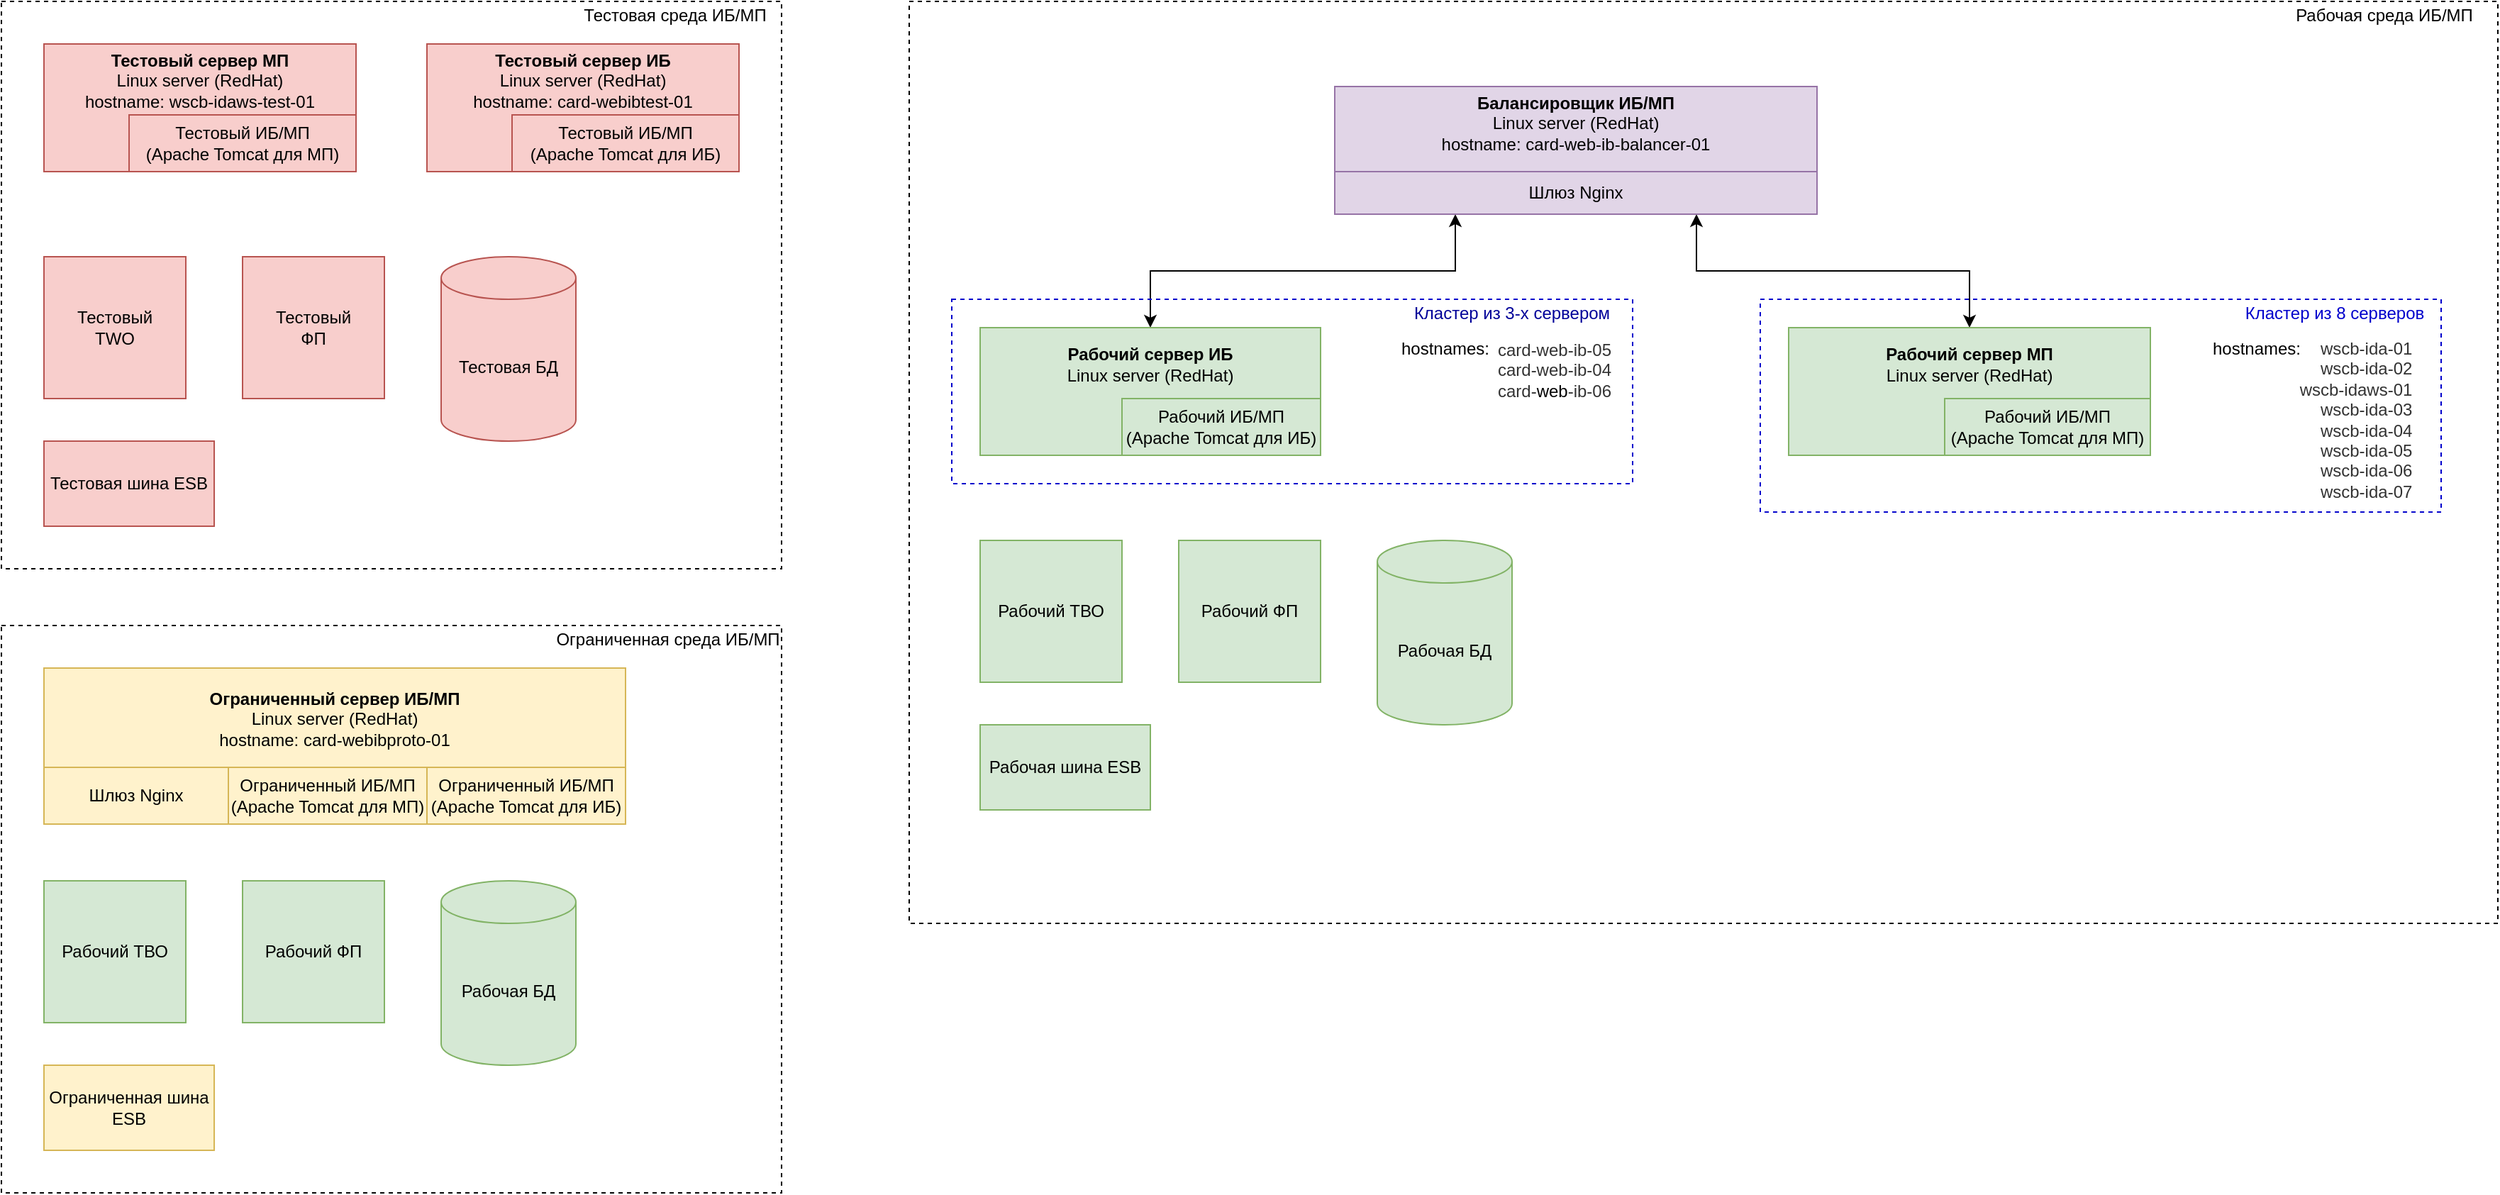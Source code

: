 <mxfile version="14.3.0" type="github">
  <diagram id="bkIrbYCUFtskOAz2RRMg" name="Страница 1">
    <mxGraphModel dx="1038" dy="547" grid="1" gridSize="10" guides="1" tooltips="1" connect="1" arrows="1" fold="1" page="1" pageScale="1" pageWidth="850" pageHeight="1100" math="0" shadow="0">
      <root>
        <mxCell id="0" />
        <mxCell id="1" parent="0" />
        <mxCell id="FEqSk5BftyKJ4e-EXbev-33" value="" style="rounded=0;whiteSpace=wrap;html=1;dashed=1;shadow=0;glass=0;" parent="1" vertex="1">
          <mxGeometry x="680" y="40" width="1120" height="650" as="geometry" />
        </mxCell>
        <mxCell id="FEqSk5BftyKJ4e-EXbev-1" value="" style="rounded=0;whiteSpace=wrap;html=1;dashed=1;shadow=0;glass=0;" parent="1" vertex="1">
          <mxGeometry x="40" y="40" width="550" height="400" as="geometry" />
        </mxCell>
        <mxCell id="FEqSk5BftyKJ4e-EXbev-2" value="Тестовая среда ИБ/МП" style="text;html=1;strokeColor=none;fillColor=none;align=center;verticalAlign=middle;whiteSpace=wrap;rounded=0;shadow=0;glass=0;dashed=1;" parent="1" vertex="1">
          <mxGeometry x="440" y="40" width="150" height="20" as="geometry" />
        </mxCell>
        <mxCell id="FEqSk5BftyKJ4e-EXbev-3" value="&lt;b&gt;Тестовый сервер МП&lt;/b&gt;&lt;br&gt;Linux server (RedHat)&lt;br&gt;hostname: wscb-idaws-test-01" style="rounded=0;whiteSpace=wrap;html=1;shadow=0;glass=0;spacingBottom=38;fillColor=#f8cecc;strokeColor=#b85450;" parent="1" vertex="1">
          <mxGeometry x="70" y="70" width="220" height="90" as="geometry" />
        </mxCell>
        <mxCell id="FEqSk5BftyKJ4e-EXbev-4" value="Тестовый ИБ/МП&lt;br&gt;(Apache Tomcat для МП)" style="rounded=0;whiteSpace=wrap;html=1;shadow=0;glass=0;fillColor=#f8cecc;strokeColor=#b85450;" parent="1" vertex="1">
          <mxGeometry x="130" y="120" width="160" height="40" as="geometry" />
        </mxCell>
        <mxCell id="FEqSk5BftyKJ4e-EXbev-6" value="Тестовый&lt;br&gt;TWO" style="whiteSpace=wrap;html=1;aspect=fixed;shadow=0;glass=0;fillColor=#f8cecc;strokeColor=#b85450;" parent="1" vertex="1">
          <mxGeometry x="70" y="220" width="100" height="100" as="geometry" />
        </mxCell>
        <mxCell id="FEqSk5BftyKJ4e-EXbev-7" value="Тестовый&lt;br&gt;ФП" style="whiteSpace=wrap;html=1;aspect=fixed;shadow=0;glass=0;fillColor=#f8cecc;strokeColor=#b85450;" parent="1" vertex="1">
          <mxGeometry x="210" y="220" width="100" height="100" as="geometry" />
        </mxCell>
        <mxCell id="FEqSk5BftyKJ4e-EXbev-8" value="Тестовая шина ESB" style="rounded=0;whiteSpace=wrap;html=1;shadow=0;glass=0;fillColor=#f8cecc;strokeColor=#b85450;" parent="1" vertex="1">
          <mxGeometry x="70" y="350" width="120" height="60" as="geometry" />
        </mxCell>
        <mxCell id="FEqSk5BftyKJ4e-EXbev-9" value="Тестовая БД" style="shape=cylinder3;whiteSpace=wrap;html=1;boundedLbl=1;backgroundOutline=1;size=15;shadow=0;glass=0;fillColor=#f8cecc;strokeColor=#b85450;" parent="1" vertex="1">
          <mxGeometry x="350" y="220" width="95" height="130" as="geometry" />
        </mxCell>
        <mxCell id="FEqSk5BftyKJ4e-EXbev-18" value="&lt;b&gt;Тестовый сервер ИБ&lt;/b&gt;&lt;br&gt;Linux server (RedHat)&lt;br&gt;hostname: card-webibtest-01" style="rounded=0;whiteSpace=wrap;html=1;shadow=0;glass=0;spacingBottom=38;fillColor=#f8cecc;strokeColor=#b85450;" parent="1" vertex="1">
          <mxGeometry x="340" y="70" width="220" height="90" as="geometry" />
        </mxCell>
        <mxCell id="FEqSk5BftyKJ4e-EXbev-19" value="Тестовый ИБ/МП&lt;br&gt;(Apache Tomcat для ИБ)" style="rounded=0;whiteSpace=wrap;html=1;shadow=0;glass=0;fillColor=#f8cecc;strokeColor=#b85450;" parent="1" vertex="1">
          <mxGeometry x="400" y="120" width="160" height="40" as="geometry" />
        </mxCell>
        <mxCell id="FEqSk5BftyKJ4e-EXbev-21" value="" style="rounded=0;whiteSpace=wrap;html=1;dashed=1;shadow=0;glass=0;" parent="1" vertex="1">
          <mxGeometry x="40" y="480" width="550" height="400" as="geometry" />
        </mxCell>
        <mxCell id="FEqSk5BftyKJ4e-EXbev-22" value="Ограниченная среда ИБ/МП" style="text;html=1;strokeColor=none;fillColor=none;align=center;verticalAlign=middle;whiteSpace=wrap;rounded=0;shadow=0;glass=0;dashed=1;" parent="1" vertex="1">
          <mxGeometry x="430" y="480" width="160" height="20" as="geometry" />
        </mxCell>
        <mxCell id="FEqSk5BftyKJ4e-EXbev-23" value="&lt;b&gt;Ограниченный сервер ИБ/МП&lt;/b&gt;&lt;br&gt;Linux server (RedHat)&lt;br&gt;hostname: card-webibproto-01" style="rounded=0;whiteSpace=wrap;html=1;shadow=0;glass=0;spacingBottom=38;fillColor=#fff2cc;strokeColor=#d6b656;" parent="1" vertex="1">
          <mxGeometry x="70" y="510" width="410" height="110" as="geometry" />
        </mxCell>
        <mxCell id="FEqSk5BftyKJ4e-EXbev-24" value="Ограниченный ИБ/МП&lt;br&gt;(Apache Tomcat для МП)" style="rounded=0;whiteSpace=wrap;html=1;shadow=0;glass=0;fillColor=#fff2cc;strokeColor=#d6b656;" parent="1" vertex="1">
          <mxGeometry x="200" y="580" width="140" height="40" as="geometry" />
        </mxCell>
        <mxCell id="FEqSk5BftyKJ4e-EXbev-25" value="Рабочий ТВО" style="whiteSpace=wrap;html=1;aspect=fixed;shadow=0;glass=0;fillColor=#d5e8d4;strokeColor=#82b366;" parent="1" vertex="1">
          <mxGeometry x="70" y="660" width="100" height="100" as="geometry" />
        </mxCell>
        <mxCell id="FEqSk5BftyKJ4e-EXbev-26" value="Рабочий ФП" style="whiteSpace=wrap;html=1;aspect=fixed;shadow=0;glass=0;fillColor=#d5e8d4;strokeColor=#82b366;" parent="1" vertex="1">
          <mxGeometry x="210" y="660" width="100" height="100" as="geometry" />
        </mxCell>
        <mxCell id="FEqSk5BftyKJ4e-EXbev-27" value="Ограниченная шина ESB" style="rounded=0;whiteSpace=wrap;html=1;shadow=0;glass=0;fillColor=#fff2cc;strokeColor=#d6b656;" parent="1" vertex="1">
          <mxGeometry x="70" y="790" width="120" height="60" as="geometry" />
        </mxCell>
        <mxCell id="FEqSk5BftyKJ4e-EXbev-28" value="Рабочая БД" style="shape=cylinder3;whiteSpace=wrap;html=1;boundedLbl=1;backgroundOutline=1;size=15;shadow=0;glass=0;fillColor=#d5e8d4;strokeColor=#82b366;" parent="1" vertex="1">
          <mxGeometry x="350" y="660" width="95" height="130" as="geometry" />
        </mxCell>
        <mxCell id="FEqSk5BftyKJ4e-EXbev-31" value="Ограниченный ИБ/МП&lt;br&gt;(Apache Tomcat для ИБ)" style="rounded=0;whiteSpace=wrap;html=1;shadow=0;glass=0;fillColor=#fff2cc;strokeColor=#d6b656;" parent="1" vertex="1">
          <mxGeometry x="340" y="580" width="140" height="40" as="geometry" />
        </mxCell>
        <mxCell id="FEqSk5BftyKJ4e-EXbev-34" value="Рабочая среда ИБ/МП" style="text;html=1;strokeColor=none;fillColor=none;align=center;verticalAlign=middle;whiteSpace=wrap;rounded=0;shadow=0;glass=0;dashed=1;" parent="1" vertex="1">
          <mxGeometry x="1640" y="40" width="160" height="20" as="geometry" />
        </mxCell>
        <mxCell id="FEqSk5BftyKJ4e-EXbev-37" value="Рабочий ТВО" style="whiteSpace=wrap;html=1;aspect=fixed;shadow=0;glass=0;fillColor=#d5e8d4;strokeColor=#82b366;" parent="1" vertex="1">
          <mxGeometry x="730" y="420" width="100" height="100" as="geometry" />
        </mxCell>
        <mxCell id="FEqSk5BftyKJ4e-EXbev-38" value="Рабочий ФП" style="whiteSpace=wrap;html=1;aspect=fixed;shadow=0;glass=0;fillColor=#d5e8d4;strokeColor=#82b366;" parent="1" vertex="1">
          <mxGeometry x="870" y="420" width="100" height="100" as="geometry" />
        </mxCell>
        <mxCell id="FEqSk5BftyKJ4e-EXbev-39" value="Рабочая&amp;nbsp;шина ESB" style="rounded=0;whiteSpace=wrap;html=1;shadow=0;glass=0;fillColor=#d5e8d4;strokeColor=#82b366;" parent="1" vertex="1">
          <mxGeometry x="730" y="550" width="120" height="60" as="geometry" />
        </mxCell>
        <mxCell id="FEqSk5BftyKJ4e-EXbev-40" value="Рабочая БД" style="shape=cylinder3;whiteSpace=wrap;html=1;boundedLbl=1;backgroundOutline=1;size=15;shadow=0;glass=0;fillColor=#d5e8d4;strokeColor=#82b366;" parent="1" vertex="1">
          <mxGeometry x="1010" y="420" width="95" height="130" as="geometry" />
        </mxCell>
        <mxCell id="FEqSk5BftyKJ4e-EXbev-45" style="edgeStyle=orthogonalEdgeStyle;rounded=0;orthogonalLoop=1;jettySize=auto;html=1;exitX=0.25;exitY=1;exitDx=0;exitDy=0;entryX=0.5;entryY=0;entryDx=0;entryDy=0;startArrow=classic;startFill=1;" parent="1" source="FEqSk5BftyKJ4e-EXbev-44" target="FEqSk5BftyKJ4e-EXbev-35" edge="1">
          <mxGeometry relative="1" as="geometry" />
        </mxCell>
        <mxCell id="FEqSk5BftyKJ4e-EXbev-48" style="edgeStyle=orthogonalEdgeStyle;rounded=0;orthogonalLoop=1;jettySize=auto;html=1;exitX=0.75;exitY=1;exitDx=0;exitDy=0;entryX=0.5;entryY=0;entryDx=0;entryDy=0;startArrow=classic;startFill=1;" parent="1" source="FEqSk5BftyKJ4e-EXbev-44" target="FEqSk5BftyKJ4e-EXbev-46" edge="1">
          <mxGeometry relative="1" as="geometry" />
        </mxCell>
        <mxCell id="FEqSk5BftyKJ4e-EXbev-42" value="&lt;b&gt;Балансировщик ИБ/МП&lt;/b&gt;&lt;br&gt;Linux server (RedHat)&lt;br&gt;hostname: card-web-ib-balancer-01" style="rounded=0;whiteSpace=wrap;html=1;shadow=0;glass=0;spacingBottom=38;fillColor=#e1d5e7;strokeColor=#9673a6;" parent="1" vertex="1">
          <mxGeometry x="980" y="100" width="340" height="90" as="geometry" />
        </mxCell>
        <mxCell id="FEqSk5BftyKJ4e-EXbev-43" value="Шлюз Nginx" style="rounded=0;whiteSpace=wrap;html=1;shadow=0;glass=0;fillColor=#fff2cc;strokeColor=#d6b656;" parent="1" vertex="1">
          <mxGeometry x="70" y="580" width="130" height="40" as="geometry" />
        </mxCell>
        <mxCell id="FEqSk5BftyKJ4e-EXbev-44" value="Шлюз Nginx" style="rounded=0;whiteSpace=wrap;html=1;shadow=0;glass=0;fillColor=#e1d5e7;strokeColor=#9673a6;" parent="1" vertex="1">
          <mxGeometry x="980" y="160" width="340" height="30" as="geometry" />
        </mxCell>
        <mxCell id="FEqSk5BftyKJ4e-EXbev-52" value="" style="rounded=0;whiteSpace=wrap;html=1;shadow=0;glass=0;fillColor=none;dashed=1;fontColor=#000099;strokeColor=#0000CC;" parent="1" vertex="1">
          <mxGeometry x="710" y="250" width="480" height="130" as="geometry" />
        </mxCell>
        <mxCell id="FEqSk5BftyKJ4e-EXbev-53" value="" style="rounded=0;whiteSpace=wrap;html=1;shadow=0;glass=0;fillColor=none;dashed=1;strokeColor=#0000CC;" parent="1" vertex="1">
          <mxGeometry x="1280" y="250" width="480" height="150" as="geometry" />
        </mxCell>
        <mxCell id="FEqSk5BftyKJ4e-EXbev-54" value="Кластер из 3-х сервером" style="text;html=1;strokeColor=none;fillColor=none;align=center;verticalAlign=middle;whiteSpace=wrap;rounded=0;shadow=0;glass=0;dashed=1;fontColor=#000099;" parent="1" vertex="1">
          <mxGeometry x="1030" y="250" width="150" height="20" as="geometry" />
        </mxCell>
        <mxCell id="FEqSk5BftyKJ4e-EXbev-55" value="Кластер из 8 серверов" style="text;html=1;fillColor=none;align=center;verticalAlign=middle;whiteSpace=wrap;rounded=0;shadow=0;glass=0;dashed=1;fontColor=#0000CC;" parent="1" vertex="1">
          <mxGeometry x="1610" y="250" width="150" height="20" as="geometry" />
        </mxCell>
        <mxCell id="FEqSk5BftyKJ4e-EXbev-56" value="&lt;div style=&quot;text-align: right&quot;&gt;&lt;span style=&quot;background-color: rgb(255 , 255 , 255) ; color: rgb(51 , 51 , 51) ; font-family: &amp;#34;arial&amp;#34; , &amp;#34;tahoma&amp;#34; , &amp;#34;verdana&amp;#34; , sans-serif&quot;&gt;card-web-ib-05&lt;/span&gt;&lt;/div&gt;&lt;font style=&quot;font-size: 12px&quot;&gt;&lt;div style=&quot;text-align: right&quot;&gt;&lt;span style=&quot;background-color: rgb(255 , 255 , 255) ; color: rgb(51 , 51 , 51) ; font-family: &amp;#34;arial&amp;#34; , &amp;#34;tahoma&amp;#34; , &amp;#34;verdana&amp;#34; , sans-serif&quot;&gt;card-web-ib-04&lt;/span&gt;&lt;/div&gt;&lt;span style=&quot;color: rgb(51 , 51 , 51) ; font-family: &amp;#34;arial&amp;#34; , &amp;#34;tahoma&amp;#34; , &amp;#34;verdana&amp;#34; , sans-serif ; background-color: rgb(255 , 255 , 255)&quot;&gt;&lt;div style=&quot;text-align: right&quot;&gt;card-&lt;span style=&quot;color: rgb(0 , 0 , 0) ; font-family: &amp;#34;helvetica&amp;#34;&quot;&gt;web&lt;/span&gt;-ib-06&lt;/div&gt;&lt;/span&gt;&lt;/font&gt;" style="text;html=1;strokeColor=none;fillColor=none;align=center;verticalAlign=middle;whiteSpace=wrap;rounded=0;shadow=0;glass=0;dashed=1;" parent="1" vertex="1">
          <mxGeometry x="1080" y="270" width="110" height="60" as="geometry" />
        </mxCell>
        <mxCell id="FEqSk5BftyKJ4e-EXbev-57" value="&lt;div style=&quot;text-align: right&quot;&gt;&lt;span style=&quot;background-color: rgb(255 , 255 , 255) ; color: rgb(51 , 51 , 51) ; font-family: &amp;#34;arial&amp;#34; , &amp;#34;tahoma&amp;#34; , &amp;#34;verdana&amp;#34; , sans-serif&quot;&gt;wscb-ida-01&lt;/span&gt;&lt;/div&gt;&lt;font style=&quot;font-size: 12px&quot;&gt;&lt;div style=&quot;text-align: right&quot;&gt;&lt;span style=&quot;background-color: rgb(255 , 255 , 255) ; color: rgb(51 , 51 , 51) ; font-family: &amp;#34;arial&amp;#34; , &amp;#34;tahoma&amp;#34; , &amp;#34;verdana&amp;#34; , sans-serif&quot;&gt;wscb-ida-02&lt;/span&gt;&lt;/div&gt;&lt;font style=&quot;font-size: 12px&quot;&gt;&lt;div style=&quot;text-align: right&quot;&gt;&lt;span style=&quot;background-color: rgb(255 , 255 , 255) ; color: rgb(51 , 51 , 51) ; font-family: &amp;#34;arial&amp;#34; , &amp;#34;tahoma&amp;#34; , &amp;#34;verdana&amp;#34; , sans-serif&quot;&gt;wscb-idaws-01&lt;/span&gt;&lt;/div&gt;&lt;/font&gt;&lt;span style=&quot;color: rgb(51 , 51 , 51) ; font-family: &amp;#34;arial&amp;#34; , &amp;#34;tahoma&amp;#34; , &amp;#34;verdana&amp;#34; , sans-serif ; background-color: rgb(255 , 255 , 255)&quot;&gt;&lt;div style=&quot;text-align: right&quot;&gt;wscb-ida-03&lt;/div&gt;&lt;/span&gt;&lt;span style=&quot;color: rgb(51 , 51 , 51) ; font-family: &amp;#34;arial&amp;#34; , &amp;#34;tahoma&amp;#34; , &amp;#34;verdana&amp;#34; , sans-serif ; background-color: rgb(255 , 255 , 255)&quot;&gt;&lt;div style=&quot;text-align: right&quot;&gt;wscb-ida-04&lt;/div&gt;&lt;/span&gt;&lt;span style=&quot;color: rgb(51 , 51 , 51) ; font-family: &amp;#34;arial&amp;#34; , &amp;#34;tahoma&amp;#34; , &amp;#34;verdana&amp;#34; , sans-serif ; background-color: rgb(255 , 255 , 255)&quot;&gt;&lt;div style=&quot;text-align: right&quot;&gt;wscb-ida-05&lt;/div&gt;&lt;/span&gt;&lt;span style=&quot;color: rgb(51 , 51 , 51) ; font-family: &amp;#34;arial&amp;#34; , &amp;#34;tahoma&amp;#34; , &amp;#34;verdana&amp;#34; , sans-serif ; background-color: rgb(255 , 255 , 255)&quot;&gt;&lt;div style=&quot;text-align: right&quot;&gt;wscb-ida-06&lt;/div&gt;&lt;/span&gt;&lt;span style=&quot;color: rgb(51 , 51 , 51) ; font-family: &amp;#34;arial&amp;#34; , &amp;#34;tahoma&amp;#34; , &amp;#34;verdana&amp;#34; , sans-serif ; background-color: rgb(255 , 255 , 255)&quot;&gt;&lt;div style=&quot;text-align: right&quot;&gt;wscb-ida-07&lt;/div&gt;&lt;/span&gt;&lt;/font&gt;" style="text;html=1;strokeColor=none;fillColor=none;align=center;verticalAlign=middle;whiteSpace=wrap;rounded=0;shadow=0;glass=0;dashed=1;" parent="1" vertex="1">
          <mxGeometry x="1640" y="290" width="120" height="90" as="geometry" />
        </mxCell>
        <mxCell id="FEqSk5BftyKJ4e-EXbev-58" value="hostnames:" style="text;html=1;strokeColor=none;fillColor=none;align=center;verticalAlign=middle;whiteSpace=wrap;rounded=0;shadow=0;glass=0;dashed=1;" parent="1" vertex="1">
          <mxGeometry x="1037.5" y="275" width="40" height="20" as="geometry" />
        </mxCell>
        <mxCell id="FEqSk5BftyKJ4e-EXbev-35" value="&lt;b&gt;Рабочий сервер ИБ&lt;/b&gt;&lt;br&gt;Linux server (RedHat)" style="rounded=0;whiteSpace=wrap;html=1;shadow=0;glass=0;spacingBottom=38;fillColor=#d5e8d4;strokeColor=#82b366;" parent="1" vertex="1">
          <mxGeometry x="730" y="270" width="240" height="90" as="geometry" />
        </mxCell>
        <mxCell id="FEqSk5BftyKJ4e-EXbev-41" value="Рабочий ИБ/МП&lt;br&gt;(Apache Tomcat для ИБ)" style="rounded=0;whiteSpace=wrap;html=1;shadow=0;glass=0;fillColor=#d5e8d4;strokeColor=#82b366;" parent="1" vertex="1">
          <mxGeometry x="830" y="320" width="140" height="40" as="geometry" />
        </mxCell>
        <mxCell id="FEqSk5BftyKJ4e-EXbev-46" value="&lt;b&gt;Рабочий сервер МП&lt;/b&gt;&lt;br&gt;Linux server (RedHat)" style="rounded=0;whiteSpace=wrap;html=1;shadow=0;glass=0;spacingBottom=38;fillColor=#d5e8d4;strokeColor=#82b366;" parent="1" vertex="1">
          <mxGeometry x="1300" y="270" width="255" height="90" as="geometry" />
        </mxCell>
        <mxCell id="FEqSk5BftyKJ4e-EXbev-47" value="Рабочий ИБ/МП&lt;br&gt;(Apache Tomcat для МП)" style="rounded=0;whiteSpace=wrap;html=1;shadow=0;glass=0;fillColor=#d5e8d4;strokeColor=#82b366;" parent="1" vertex="1">
          <mxGeometry x="1410" y="320" width="145" height="40" as="geometry" />
        </mxCell>
        <mxCell id="FEqSk5BftyKJ4e-EXbev-59" value="hostnames:" style="text;html=1;strokeColor=none;fillColor=none;align=center;verticalAlign=middle;whiteSpace=wrap;rounded=0;shadow=0;glass=0;dashed=1;" parent="1" vertex="1">
          <mxGeometry x="1610" y="275" width="40" height="20" as="geometry" />
        </mxCell>
      </root>
    </mxGraphModel>
  </diagram>
</mxfile>
